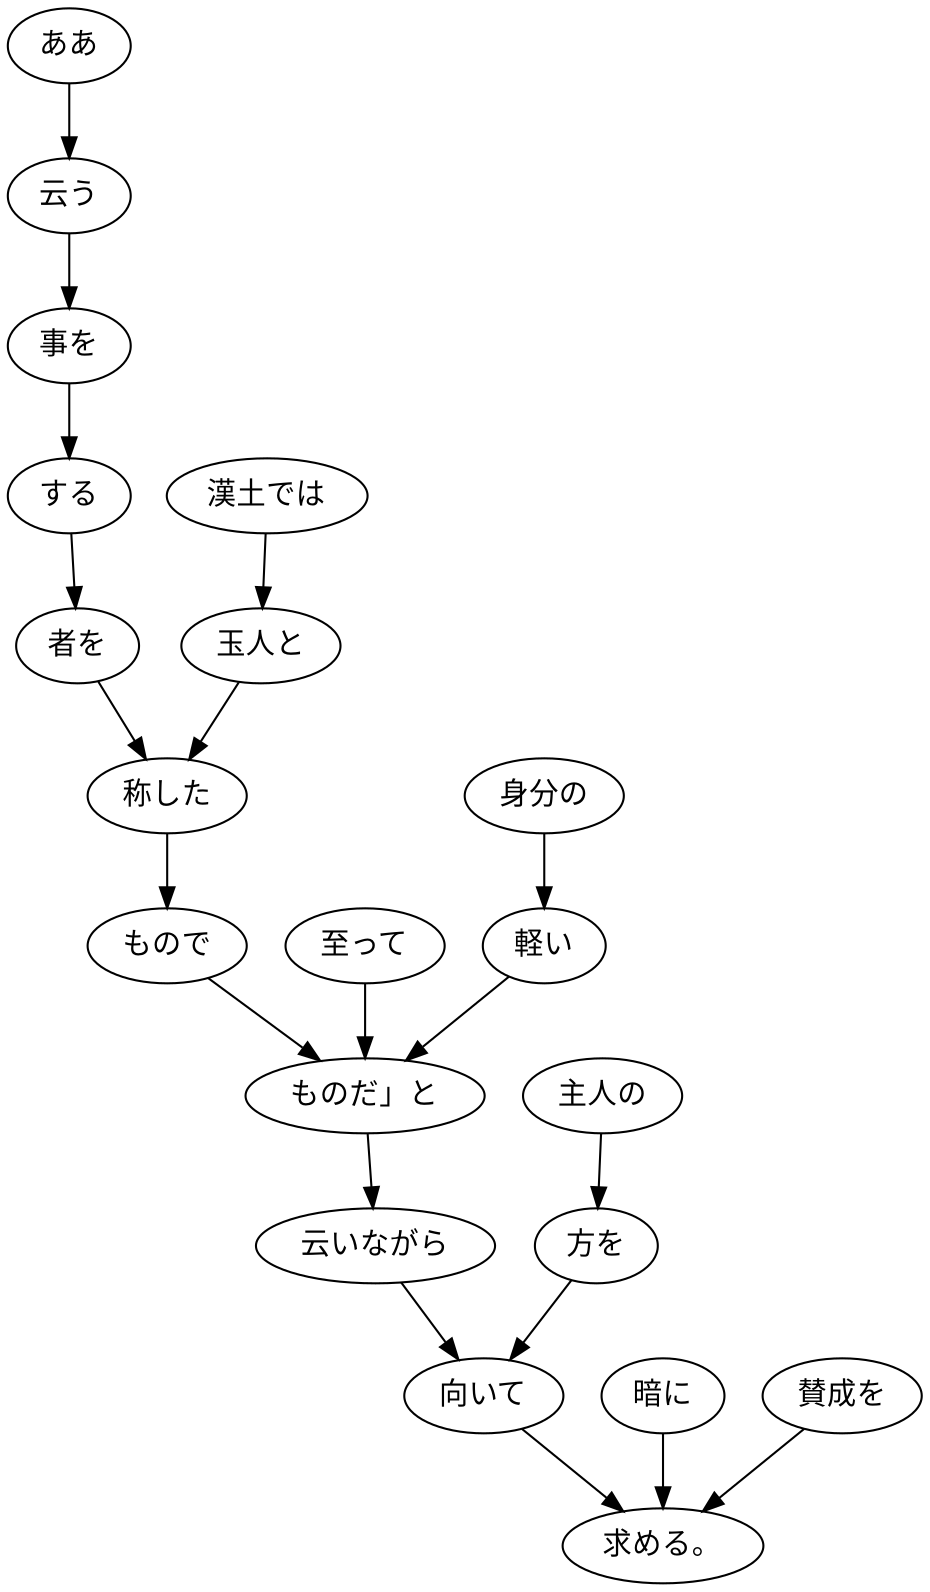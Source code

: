 digraph graph5970 {
	node0 [label="ああ"];
	node1 [label="云う"];
	node2 [label="事を"];
	node3 [label="する"];
	node4 [label="者を"];
	node5 [label="漢土では"];
	node6 [label="玉人と"];
	node7 [label="称した"];
	node8 [label="もので"];
	node9 [label="至って"];
	node10 [label="身分の"];
	node11 [label="軽い"];
	node12 [label="ものだ」と"];
	node13 [label="云いながら"];
	node14 [label="主人の"];
	node15 [label="方を"];
	node16 [label="向いて"];
	node17 [label="暗に"];
	node18 [label="賛成を"];
	node19 [label="求める。"];
	node0 -> node1;
	node1 -> node2;
	node2 -> node3;
	node3 -> node4;
	node4 -> node7;
	node5 -> node6;
	node6 -> node7;
	node7 -> node8;
	node8 -> node12;
	node9 -> node12;
	node10 -> node11;
	node11 -> node12;
	node12 -> node13;
	node13 -> node16;
	node14 -> node15;
	node15 -> node16;
	node16 -> node19;
	node17 -> node19;
	node18 -> node19;
}
